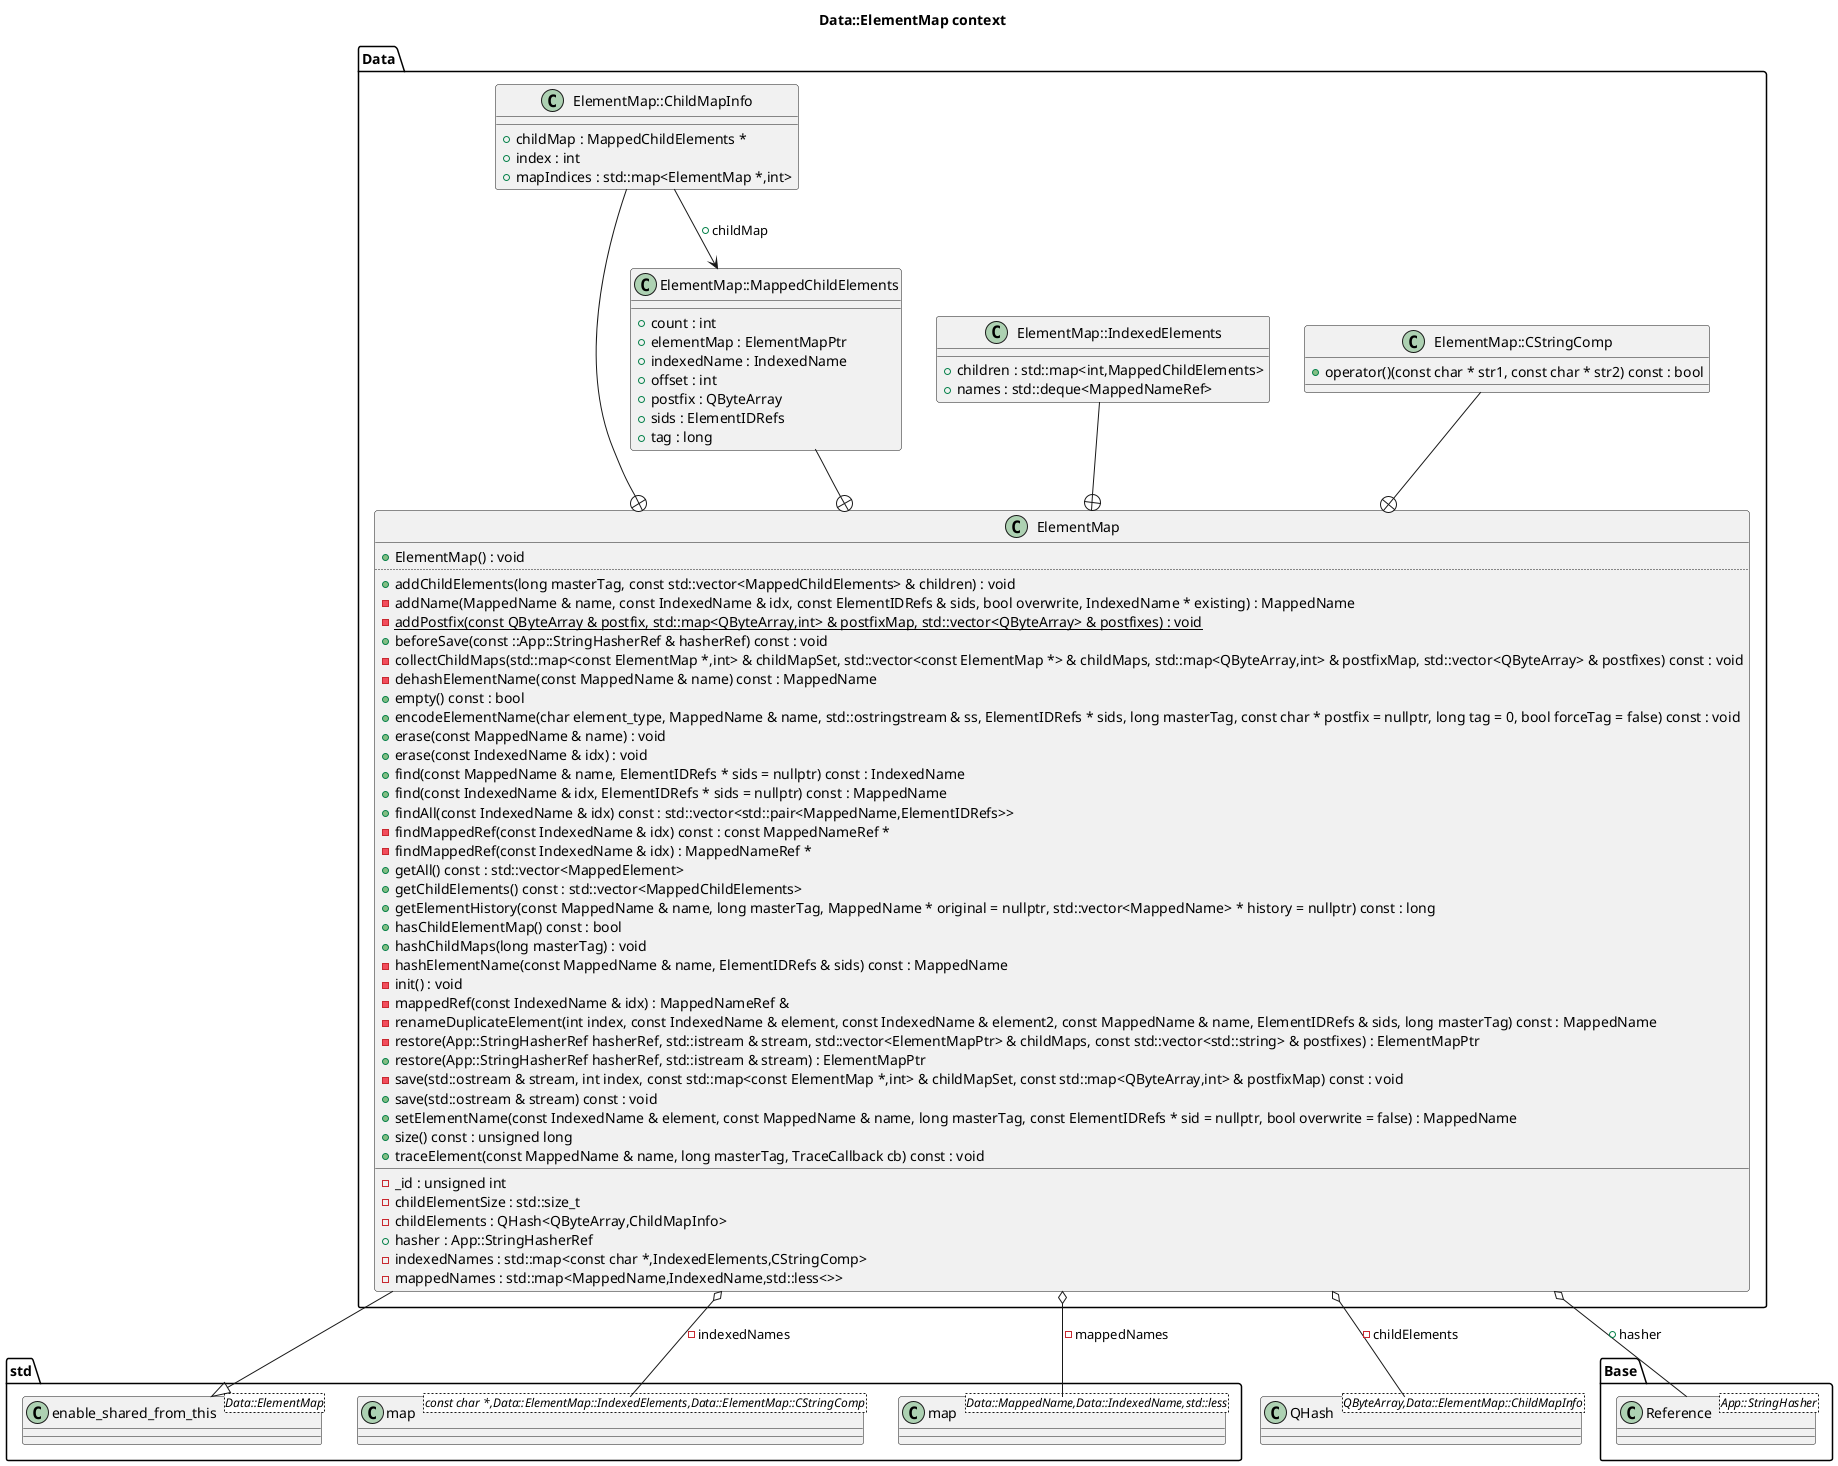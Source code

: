 @startuml
title Data::ElementMap context
package [std] as C_0009971158671206323968 {
class "map<const char *,Data::ElementMap::IndexedElements,Data::ElementMap::CStringComp>" as C_0012133235533454508371
class C_0012133235533454508371 [[https://github.com/FreeCAD/FreeCAD/blob/2fcc5317fe3aee96ca73475986a577719fc78e20/src/App/ElementMap.h#L292{map}]] {
__
}
class "map<Data::MappedName,Data::IndexedName,std::less>" as C_0007456261797851484619
class C_0007456261797851484619 [[https://github.com/FreeCAD/FreeCAD/blob/2fcc5317fe3aee96ca73475986a577719fc78e20/src/App/ElementMap.h#L294{map}]] {
__
}
class "enable_shared_from_this<Data::ElementMap>" as C_0000643324366187203980
class C_0000643324366187203980 [[https://github.com/FreeCAD/FreeCAD/blob/2fcc5317fe3aee96ca73475986a577719fc78e20/src/App/ElementMap.h#L71{enable_shared_from_this}]] {
__
}
}
package [Base] as C_0005614219575140048477 {
class "Reference<App::StringHasher>" as C_0010650550112233337169
class C_0010650550112233337169 [[https://github.com/FreeCAD/FreeCAD/blob/2fcc5317fe3aee96ca73475986a577719fc78e20/src/App/StringHasher.h#L166{Reference}]] {
__
}
}
package [Data] as C_0007944022382666682349 {
class "ElementMap" as C_0006510952662018626113
class C_0006510952662018626113 [[https://github.com/FreeCAD/FreeCAD/blob/2fcc5317fe3aee96ca73475986a577719fc78e20/src/App/ElementMap.h#L71{ElementMap}]] {
+ElementMap() : void [[[https://github.com/FreeCAD/FreeCAD/blob/2fcc5317fe3aee96ca73475986a577719fc78e20/src/App/ElementMap.h#L78{ElementMap}]]]
..
+addChildElements(long masterTag, const std::vector<MappedChildElements> & children) : void [[[https://github.com/FreeCAD/FreeCAD/blob/2fcc5317fe3aee96ca73475986a577719fc78e20/src/App/ElementMap.h#L193{addChildElements}]]]
-addName(MappedName & name, const IndexedName & idx, const ElementIDRefs & sids, bool overwrite, IndexedName * existing) : MappedName [[[https://github.com/FreeCAD/FreeCAD/blob/2fcc5317fe3aee96ca73475986a577719fc78e20/src/App/ElementMap.h#L240{addName}]]]
{static} -addPostfix(const QByteArray & postfix, std::map<QByteArray,int> & postfixMap, std::vector<QByteArray> & postfixes) : void [[[https://github.com/FreeCAD/FreeCAD/blob/2fcc5317fe3aee96ca73475986a577719fc78e20/src/App/ElementMap.h#L246{addPostfix}]]]
+beforeSave(const ::App::StringHasherRef & hasherRef) const : void [[[https://github.com/FreeCAD/FreeCAD/blob/2fcc5317fe3aee96ca73475986a577719fc78e20/src/App/ElementMap.h#L87{beforeSave}]]]
-collectChildMaps(std::map<const ElementMap *,int> & childMapSet, std::vector<const ElementMap *> & childMaps, std::map<QByteArray,int> & postfixMap, std::vector<QByteArray> & postfixes) const : void [[[https://github.com/FreeCAD/FreeCAD/blob/2fcc5317fe3aee96ca73475986a577719fc78e20/src/App/ElementMap.h#L272{collectChildMaps}]]]
-dehashElementName(const MappedName & name) const : MappedName [[[https://github.com/FreeCAD/FreeCAD/blob/2fcc5317fe3aee96ca73475986a577719fc78e20/src/App/ElementMap.h#L264{dehashElementName}]]]
+empty() const : bool [[[https://github.com/FreeCAD/FreeCAD/blob/2fcc5317fe3aee96ca73475986a577719fc78e20/src/App/ElementMap.h#L152{empty}]]]
+encodeElementName(char element_type, MappedName & name, std::ostringstream & ss, ElementIDRefs * sids, long masterTag, const char * postfix = nullptr, long tag = 0, bool forceTag = false) const : void [[[https://github.com/FreeCAD/FreeCAD/blob/2fcc5317fe3aee96ca73475986a577719fc78e20/src/App/ElementMap.h#L135{encodeElementName}]]]
+erase(const MappedName & name) : void [[[https://github.com/FreeCAD/FreeCAD/blob/2fcc5317fe3aee96ca73475986a577719fc78e20/src/App/ElementMap.h#L145{erase}]]]
+erase(const IndexedName & idx) : void [[[https://github.com/FreeCAD/FreeCAD/blob/2fcc5317fe3aee96ca73475986a577719fc78e20/src/App/ElementMap.h#L148{erase}]]]
+find(const MappedName & name, ElementIDRefs * sids = nullptr) const : IndexedName [[[https://github.com/FreeCAD/FreeCAD/blob/2fcc5317fe3aee96ca73475986a577719fc78e20/src/App/ElementMap.h#L154{find}]]]
+find(const IndexedName & idx, ElementIDRefs * sids = nullptr) const : MappedName [[[https://github.com/FreeCAD/FreeCAD/blob/2fcc5317fe3aee96ca73475986a577719fc78e20/src/App/ElementMap.h#L156{find}]]]
+findAll(const IndexedName & idx) const : std::vector<std::pair<MappedName,ElementIDRefs>> [[[https://github.com/FreeCAD/FreeCAD/blob/2fcc5317fe3aee96ca73475986a577719fc78e20/src/App/ElementMap.h#L158{findAll}]]]
-findMappedRef(const IndexedName & idx) const : const MappedNameRef * [[[https://github.com/FreeCAD/FreeCAD/blob/2fcc5317fe3aee96ca73475986a577719fc78e20/src/App/ElementMap.h#L267{findMappedRef}]]]
-findMappedRef(const IndexedName & idx) : MappedNameRef * [[[https://github.com/FreeCAD/FreeCAD/blob/2fcc5317fe3aee96ca73475986a577719fc78e20/src/App/ElementMap.h#L268{findMappedRef}]]]
+getAll() const : std::vector<MappedElement> [[[https://github.com/FreeCAD/FreeCAD/blob/2fcc5317fe3aee96ca73475986a577719fc78e20/src/App/ElementMap.h#L197{getAll}]]]
+getChildElements() const : std::vector<MappedChildElements> [[[https://github.com/FreeCAD/FreeCAD/blob/2fcc5317fe3aee96ca73475986a577719fc78e20/src/App/ElementMap.h#L195{getChildElements}]]]
+getElementHistory(const MappedName & name, long masterTag, MappedName * original = nullptr, std::vector<MappedName> * history = nullptr) const : long [[[https://github.com/FreeCAD/FreeCAD/blob/2fcc5317fe3aee96ca73475986a577719fc78e20/src/App/ElementMap.h#L199{getElementHistory}]]]
+hasChildElementMap() const : bool [[[https://github.com/FreeCAD/FreeCAD/blob/2fcc5317fe3aee96ca73475986a577719fc78e20/src/App/ElementMap.h#L168{hasChildElementMap}]]]
+hashChildMaps(long masterTag) : void [[[https://github.com/FreeCAD/FreeCAD/blob/2fcc5317fe3aee96ca73475986a577719fc78e20/src/App/ElementMap.h#L176{hashChildMaps}]]]
-hashElementName(const MappedName & name, ElementIDRefs & sids) const : MappedName [[[https://github.com/FreeCAD/FreeCAD/blob/2fcc5317fe3aee96ca73475986a577719fc78e20/src/App/ElementMap.h#L261{hashElementName}]]]
-init() : void [[[https://github.com/FreeCAD/FreeCAD/blob/2fcc5317fe3aee96ca73475986a577719fc78e20/src/App/ElementMap.h#L308{init}]]]
-mappedRef(const IndexedName & idx) : MappedNameRef & [[[https://github.com/FreeCAD/FreeCAD/blob/2fcc5317fe3aee96ca73475986a577719fc78e20/src/App/ElementMap.h#L270{mappedRef}]]]
-renameDuplicateElement(int index, const IndexedName & element, const IndexedName & element2, const MappedName & name, ElementIDRefs & sids, long masterTag) const : MappedName [[[https://github.com/FreeCAD/FreeCAD/blob/2fcc5317fe3aee96ca73475986a577719fc78e20/src/App/ElementMap.h#L251{renameDuplicateElement}]]]
-restore(App::StringHasherRef hasherRef, std::istream & stream, std::vector<ElementMapPtr> & childMaps, const std::vector<std::string> & postfixes) : ElementMapPtr [[[https://github.com/FreeCAD/FreeCAD/blob/2fcc5317fe3aee96ca73475986a577719fc78e20/src/App/ElementMap.h#L227{restore}]]]
+restore(App::StringHasherRef hasherRef, std::istream & stream) : ElementMapPtr [[[https://github.com/FreeCAD/FreeCAD/blob/2fcc5317fe3aee96ca73475986a577719fc78e20/src/App/ElementMap.h#L101{restore}]]]
-save(std::ostream & stream, int index, const std::map<const ElementMap *,int> & childMapSet, const std::map<QByteArray,int> & postfixMap) const : void [[[https://github.com/FreeCAD/FreeCAD/blob/2fcc5317fe3aee96ca73475986a577719fc78e20/src/App/ElementMap.h#L218{save}]]]
+save(std::ostream & stream) const : void [[[https://github.com/FreeCAD/FreeCAD/blob/2fcc5317fe3aee96ca73475986a577719fc78e20/src/App/ElementMap.h#L93{save}]]]
+setElementName(const IndexedName & element, const MappedName & name, long masterTag, const ElementIDRefs * sid = nullptr, bool overwrite = false) : MappedName [[[https://github.com/FreeCAD/FreeCAD/blob/2fcc5317fe3aee96ca73475986a577719fc78e20/src/App/ElementMap.h#L122{setElementName}]]]
+size() const : unsigned long [[[https://github.com/FreeCAD/FreeCAD/blob/2fcc5317fe3aee96ca73475986a577719fc78e20/src/App/ElementMap.h#L150{size}]]]
+traceElement(const MappedName & name, long masterTag, TraceCallback cb) const : void [[[https://github.com/FreeCAD/FreeCAD/blob/2fcc5317fe3aee96ca73475986a577719fc78e20/src/App/ElementMap.h#L209{traceElement}]]]
__
-_id : unsigned int [[[https://github.com/FreeCAD/FreeCAD/blob/2fcc5317fe3aee96ca73475986a577719fc78e20/src/App/ElementMap.h#L306{_id}]]]
-childElementSize : std::size_t [[[https://github.com/FreeCAD/FreeCAD/blob/2fcc5317fe3aee96ca73475986a577719fc78e20/src/App/ElementMap.h#L304{childElementSize}]]]
-childElements : QHash<QByteArray,ChildMapInfo> [[[https://github.com/FreeCAD/FreeCAD/blob/2fcc5317fe3aee96ca73475986a577719fc78e20/src/App/ElementMap.h#L303{childElements}]]]
+hasher : App::StringHasherRef [[[https://github.com/FreeCAD/FreeCAD/blob/2fcc5317fe3aee96ca73475986a577719fc78e20/src/App/ElementMap.h#L312{hasher}]]]
-indexedNames : std::map<const char *,IndexedElements,CStringComp> [[[https://github.com/FreeCAD/FreeCAD/blob/2fcc5317fe3aee96ca73475986a577719fc78e20/src/App/ElementMap.h#L292{indexedNames}]]]
-mappedNames : std::map<MappedName,IndexedName,std::less<>> [[[https://github.com/FreeCAD/FreeCAD/blob/2fcc5317fe3aee96ca73475986a577719fc78e20/src/App/ElementMap.h#L294{mappedNames}]]]
}
class "ElementMap::MappedChildElements" as C_0004786846721929822972
class C_0004786846721929822972 [[https://github.com/FreeCAD/FreeCAD/blob/2fcc5317fe3aee96ca73475986a577719fc78e20/src/App/ElementMap.h#L178{ElementMap::MappedChildElements}]] {
__
+count : int [[[https://github.com/FreeCAD/FreeCAD/blob/2fcc5317fe3aee96ca73475986a577719fc78e20/src/App/ElementMap.h#L181{count}]]]
+elementMap : ElementMapPtr [[[https://github.com/FreeCAD/FreeCAD/blob/2fcc5317fe3aee96ca73475986a577719fc78e20/src/App/ElementMap.h#L184{elementMap}]]]
+indexedName : IndexedName [[[https://github.com/FreeCAD/FreeCAD/blob/2fcc5317fe3aee96ca73475986a577719fc78e20/src/App/ElementMap.h#L180{indexedName}]]]
+offset : int [[[https://github.com/FreeCAD/FreeCAD/blob/2fcc5317fe3aee96ca73475986a577719fc78e20/src/App/ElementMap.h#L182{offset}]]]
+postfix : QByteArray [[[https://github.com/FreeCAD/FreeCAD/blob/2fcc5317fe3aee96ca73475986a577719fc78e20/src/App/ElementMap.h#L185{postfix}]]]
+sids : ElementIDRefs [[[https://github.com/FreeCAD/FreeCAD/blob/2fcc5317fe3aee96ca73475986a577719fc78e20/src/App/ElementMap.h#L186{sids}]]]
+tag : long [[[https://github.com/FreeCAD/FreeCAD/blob/2fcc5317fe3aee96ca73475986a577719fc78e20/src/App/ElementMap.h#L183{tag}]]]
}
class "ElementMap::CStringComp" as C_0005980506410661569829
class C_0005980506410661569829 [[https://github.com/FreeCAD/FreeCAD/blob/2fcc5317fe3aee96ca73475986a577719fc78e20/src/App/ElementMap.h#L277{ElementMap::CStringComp}]] {
+operator()(const char * str1, const char * str2) const : bool [[[https://github.com/FreeCAD/FreeCAD/blob/2fcc5317fe3aee96ca73475986a577719fc78e20/src/App/ElementMap.h#L280{operator()}]]]
__
}
class "ElementMap::IndexedElements" as C_0018343669941208334305
class C_0018343669941208334305 [[https://github.com/FreeCAD/FreeCAD/blob/2fcc5317fe3aee96ca73475986a577719fc78e20/src/App/ElementMap.h#L286{ElementMap::IndexedElements}]] {
__
+children : std::map<int,MappedChildElements> [[[https://github.com/FreeCAD/FreeCAD/blob/2fcc5317fe3aee96ca73475986a577719fc78e20/src/App/ElementMap.h#L289{children}]]]
+names : std::deque<MappedNameRef> [[[https://github.com/FreeCAD/FreeCAD/blob/2fcc5317fe3aee96ca73475986a577719fc78e20/src/App/ElementMap.h#L288{names}]]]
}
class "ElementMap::ChildMapInfo" as C_0002665795314023144912
class C_0002665795314023144912 [[https://github.com/FreeCAD/FreeCAD/blob/2fcc5317fe3aee96ca73475986a577719fc78e20/src/App/ElementMap.h#L296{ElementMap::ChildMapInfo}]] {
__
+childMap : MappedChildElements * [[[https://github.com/FreeCAD/FreeCAD/blob/2fcc5317fe3aee96ca73475986a577719fc78e20/src/App/ElementMap.h#L299{childMap}]]]
+index : int [[[https://github.com/FreeCAD/FreeCAD/blob/2fcc5317fe3aee96ca73475986a577719fc78e20/src/App/ElementMap.h#L298{index}]]]
+mapIndices : std::map<ElementMap *,int> [[[https://github.com/FreeCAD/FreeCAD/blob/2fcc5317fe3aee96ca73475986a577719fc78e20/src/App/ElementMap.h#L300{mapIndices}]]]
}
}
class "QHash<QByteArray,Data::ElementMap::ChildMapInfo>" as C_0011467621868005382832
class C_0011467621868005382832 [[https://github.com/FreeCAD/FreeCAD/blob/2fcc5317fe3aee96ca73475986a577719fc78e20/src/App/ElementMap.h#L303{QHash}]] {
__
}
C_0006510952662018626113 o-- C_0012133235533454508371 [[https://github.com/FreeCAD/FreeCAD/blob/2fcc5317fe3aee96ca73475986a577719fc78e20/src/App/ElementMap.h#L292{indexedNames}]] : -indexedNames
C_0006510952662018626113 o-- C_0007456261797851484619 [[https://github.com/FreeCAD/FreeCAD/blob/2fcc5317fe3aee96ca73475986a577719fc78e20/src/App/ElementMap.h#L294{mappedNames}]] : -mappedNames
C_0006510952662018626113 o-- C_0011467621868005382832 [[https://github.com/FreeCAD/FreeCAD/blob/2fcc5317fe3aee96ca73475986a577719fc78e20/src/App/ElementMap.h#L303{childElements}]] : -childElements
C_0006510952662018626113 o-- C_0010650550112233337169 [[https://github.com/FreeCAD/FreeCAD/blob/2fcc5317fe3aee96ca73475986a577719fc78e20/src/App/ElementMap.h#L312{hasher}]] : +hasher
C_0000643324366187203980 <|-- C_0006510952662018626113
C_0004786846721929822972 --+ C_0006510952662018626113
C_0005980506410661569829 --+ C_0006510952662018626113
C_0018343669941208334305 --+ C_0006510952662018626113
C_0002665795314023144912 --+ C_0006510952662018626113
C_0002665795314023144912 --> C_0004786846721929822972 [[https://github.com/FreeCAD/FreeCAD/blob/2fcc5317fe3aee96ca73475986a577719fc78e20/src/App/ElementMap.h#L299{childMap}]] : +childMap

'Generated with clang-uml, version 0.6.1
'LLVM version Ubuntu clang version 19.1.1 (1ubuntu1)
@enduml
